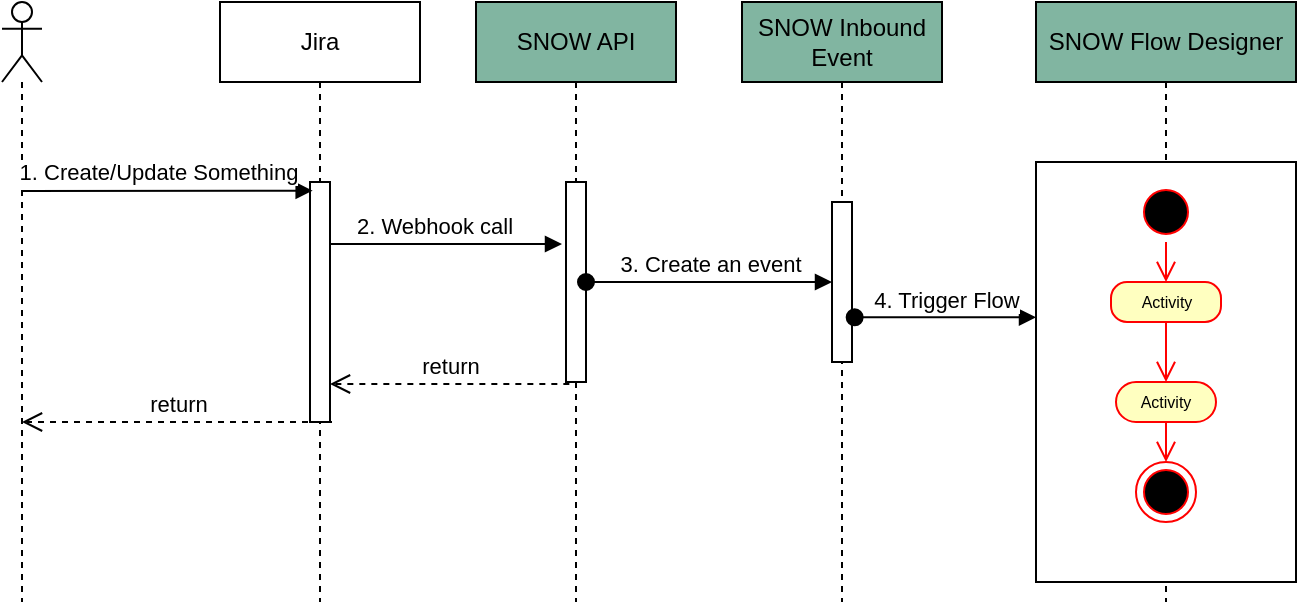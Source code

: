<mxfile version="14.5.0" type="github">
  <diagram id="Q6E1DNBksB6A1EtsWQso" name="Page-1">
    <mxGraphModel dx="1125" dy="785" grid="1" gridSize="10" guides="1" tooltips="1" connect="1" arrows="1" fold="1" page="1" pageScale="1" pageWidth="850" pageHeight="1100" math="0" shadow="0">
      <root>
        <mxCell id="0" />
        <mxCell id="1" parent="0" />
        <mxCell id="T1SzNSe_s7wtdCuMpO71-15" value="2. Webhook call" style="html=1;verticalAlign=bottom;endArrow=block;entryX=-0.2;entryY=0.31;entryDx=0;entryDy=0;entryPerimeter=0;" edge="1" parent="1" target="T1SzNSe_s7wtdCuMpO71-14">
          <mxGeometry x="-0.06" relative="1" as="geometry">
            <mxPoint x="218.5" y="321" as="sourcePoint" />
            <mxPoint x="353" y="321" as="targetPoint" />
            <mxPoint as="offset" />
          </mxGeometry>
        </mxCell>
        <mxCell id="4_w-XYMNNoLixTnXmscD-1" value="" style="shape=umlLifeline;participant=umlActor;perimeter=lifelinePerimeter;whiteSpace=wrap;html=1;container=1;collapsible=0;recursiveResize=0;verticalAlign=top;spacingTop=36;outlineConnect=0;" parent="1" vertex="1">
          <mxGeometry x="60" y="200" width="20" height="300" as="geometry" />
        </mxCell>
        <mxCell id="4_w-XYMNNoLixTnXmscD-8" value="Jira" style="shape=umlLifeline;perimeter=lifelinePerimeter;whiteSpace=wrap;html=1;container=1;collapsible=0;recursiveResize=0;outlineConnect=0;" parent="1" vertex="1">
          <mxGeometry x="169" y="200" width="100" height="300" as="geometry" />
        </mxCell>
        <mxCell id="4_w-XYMNNoLixTnXmscD-9" value="" style="html=1;points=[];perimeter=orthogonalPerimeter;" parent="4_w-XYMNNoLixTnXmscD-8" vertex="1">
          <mxGeometry x="45" y="90" width="10" height="120" as="geometry" />
        </mxCell>
        <mxCell id="T1SzNSe_s7wtdCuMpO71-11" value="return" style="html=1;verticalAlign=bottom;endArrow=open;dashed=1;endSize=8;exitX=1.1;exitY=1;exitDx=0;exitDy=0;exitPerimeter=0;" edge="1" source="4_w-XYMNNoLixTnXmscD-9" parent="1" target="4_w-XYMNNoLixTnXmscD-1">
          <mxGeometry relative="1" as="geometry">
            <mxPoint x="310" y="646" as="targetPoint" />
          </mxGeometry>
        </mxCell>
        <mxCell id="T1SzNSe_s7wtdCuMpO71-12" value="1. Create/Update Something" style="html=1;verticalAlign=bottom;endArrow=block;entryX=0.133;entryY=0.036;entryDx=0;entryDy=0;entryPerimeter=0;" edge="1" parent="1" target="4_w-XYMNNoLixTnXmscD-9">
          <mxGeometry x="-0.06" relative="1" as="geometry">
            <mxPoint x="69.5" y="294.5" as="sourcePoint" />
            <mxPoint x="210" y="295" as="targetPoint" />
            <mxPoint as="offset" />
          </mxGeometry>
        </mxCell>
        <mxCell id="T1SzNSe_s7wtdCuMpO71-13" value="SNOW API" style="shape=umlLifeline;perimeter=lifelinePerimeter;whiteSpace=wrap;html=1;container=1;collapsible=0;recursiveResize=0;outlineConnect=0;fillColor=#81b5a1;" vertex="1" parent="1">
          <mxGeometry x="297" y="200" width="100" height="300" as="geometry" />
        </mxCell>
        <mxCell id="T1SzNSe_s7wtdCuMpO71-14" value="" style="html=1;points=[];perimeter=orthogonalPerimeter;" vertex="1" parent="T1SzNSe_s7wtdCuMpO71-13">
          <mxGeometry x="45" y="90" width="10" height="100" as="geometry" />
        </mxCell>
        <mxCell id="T1SzNSe_s7wtdCuMpO71-16" value="return" style="html=1;verticalAlign=bottom;endArrow=open;dashed=1;endSize=8;exitX=0.167;exitY=1.01;exitDx=0;exitDy=0;exitPerimeter=0;" edge="1" parent="1" source="T1SzNSe_s7wtdCuMpO71-14" target="4_w-XYMNNoLixTnXmscD-9">
          <mxGeometry relative="1" as="geometry">
            <mxPoint x="229" y="390" as="targetPoint" />
            <mxPoint x="358.5" y="390" as="sourcePoint" />
          </mxGeometry>
        </mxCell>
        <mxCell id="T1SzNSe_s7wtdCuMpO71-17" value="SNOW Inbound Event" style="shape=umlLifeline;perimeter=lifelinePerimeter;whiteSpace=wrap;html=1;container=1;collapsible=0;recursiveResize=0;outlineConnect=0;fillColor=#81b5a1;" vertex="1" parent="1">
          <mxGeometry x="430" y="200" width="100" height="300" as="geometry" />
        </mxCell>
        <mxCell id="T1SzNSe_s7wtdCuMpO71-18" value="" style="html=1;points=[];perimeter=orthogonalPerimeter;" vertex="1" parent="T1SzNSe_s7wtdCuMpO71-17">
          <mxGeometry x="45" y="100" width="10" height="80" as="geometry" />
        </mxCell>
        <mxCell id="T1SzNSe_s7wtdCuMpO71-19" value="3. Create an event" style="html=1;verticalAlign=bottom;startArrow=oval;endArrow=block;startSize=8;" edge="1" target="T1SzNSe_s7wtdCuMpO71-18" parent="1" source="T1SzNSe_s7wtdCuMpO71-14">
          <mxGeometry relative="1" as="geometry">
            <mxPoint x="357" y="350" as="sourcePoint" />
          </mxGeometry>
        </mxCell>
        <mxCell id="T1SzNSe_s7wtdCuMpO71-20" value="SNOW Flow Designer" style="shape=umlLifeline;perimeter=lifelinePerimeter;whiteSpace=wrap;html=1;container=1;collapsible=0;recursiveResize=0;outlineConnect=0;fillColor=#81B5A1;" vertex="1" parent="1">
          <mxGeometry x="577" y="200" width="130" height="300" as="geometry" />
        </mxCell>
        <mxCell id="T1SzNSe_s7wtdCuMpO71-21" value="" style="html=1;points=[];perimeter=orthogonalPerimeter;" vertex="1" parent="T1SzNSe_s7wtdCuMpO71-20">
          <mxGeometry y="80" width="130" height="210" as="geometry" />
        </mxCell>
        <mxCell id="T1SzNSe_s7wtdCuMpO71-23" value="Activity" style="rounded=1;whiteSpace=wrap;html=1;arcSize=40;fontColor=#000000;fillColor=#ffffc0;strokeColor=#ff0000;fontSize=8;" vertex="1" parent="T1SzNSe_s7wtdCuMpO71-20">
          <mxGeometry x="37.5" y="140" width="55" height="20" as="geometry" />
        </mxCell>
        <mxCell id="T1SzNSe_s7wtdCuMpO71-25" value="" style="ellipse;html=1;shape=startState;fillColor=#000000;strokeColor=#ff0000;fontSize=8;" vertex="1" parent="T1SzNSe_s7wtdCuMpO71-20">
          <mxGeometry x="50" y="90" width="30" height="30" as="geometry" />
        </mxCell>
        <mxCell id="T1SzNSe_s7wtdCuMpO71-26" value="" style="edgeStyle=orthogonalEdgeStyle;html=1;verticalAlign=bottom;endArrow=open;endSize=8;strokeColor=#ff0000;fontSize=8;" edge="1" source="T1SzNSe_s7wtdCuMpO71-25" parent="T1SzNSe_s7wtdCuMpO71-20">
          <mxGeometry relative="1" as="geometry">
            <mxPoint x="65" y="140" as="targetPoint" />
          </mxGeometry>
        </mxCell>
        <mxCell id="T1SzNSe_s7wtdCuMpO71-27" value="Activity" style="rounded=1;whiteSpace=wrap;html=1;arcSize=50;fontColor=#000000;fillColor=#ffffc0;strokeColor=#ff0000;fontSize=8;" vertex="1" parent="T1SzNSe_s7wtdCuMpO71-20">
          <mxGeometry x="40" y="190" width="50" height="20" as="geometry" />
        </mxCell>
        <mxCell id="T1SzNSe_s7wtdCuMpO71-24" value="" style="edgeStyle=orthogonalEdgeStyle;html=1;verticalAlign=bottom;endArrow=open;endSize=8;strokeColor=#ff0000;" edge="1" source="T1SzNSe_s7wtdCuMpO71-23" parent="T1SzNSe_s7wtdCuMpO71-20" target="T1SzNSe_s7wtdCuMpO71-27">
          <mxGeometry relative="1" as="geometry">
            <mxPoint x="63" y="190" as="targetPoint" />
          </mxGeometry>
        </mxCell>
        <mxCell id="T1SzNSe_s7wtdCuMpO71-28" value="" style="ellipse;html=1;shape=endState;fillColor=#000000;strokeColor=#ff0000;fontSize=8;" vertex="1" parent="T1SzNSe_s7wtdCuMpO71-20">
          <mxGeometry x="50" y="230" width="30" height="30" as="geometry" />
        </mxCell>
        <mxCell id="T1SzNSe_s7wtdCuMpO71-30" value="" style="edgeStyle=orthogonalEdgeStyle;html=1;verticalAlign=bottom;endArrow=open;endSize=8;strokeColor=#ff0000;fontSize=8;entryX=0.5;entryY=0;entryDx=0;entryDy=0;" edge="1" source="T1SzNSe_s7wtdCuMpO71-27" parent="T1SzNSe_s7wtdCuMpO71-20" target="T1SzNSe_s7wtdCuMpO71-28">
          <mxGeometry relative="1" as="geometry">
            <mxPoint x="-107" y="420" as="targetPoint" />
          </mxGeometry>
        </mxCell>
        <mxCell id="T1SzNSe_s7wtdCuMpO71-22" value="4. Trigger Flow" style="html=1;verticalAlign=bottom;startArrow=oval;endArrow=block;startSize=8;exitX=1.133;exitY=0.721;exitDx=0;exitDy=0;exitPerimeter=0;" edge="1" target="T1SzNSe_s7wtdCuMpO71-21" parent="1" source="T1SzNSe_s7wtdCuMpO71-18">
          <mxGeometry relative="1" as="geometry">
            <mxPoint x="550" y="370" as="sourcePoint" />
          </mxGeometry>
        </mxCell>
      </root>
    </mxGraphModel>
  </diagram>
</mxfile>

